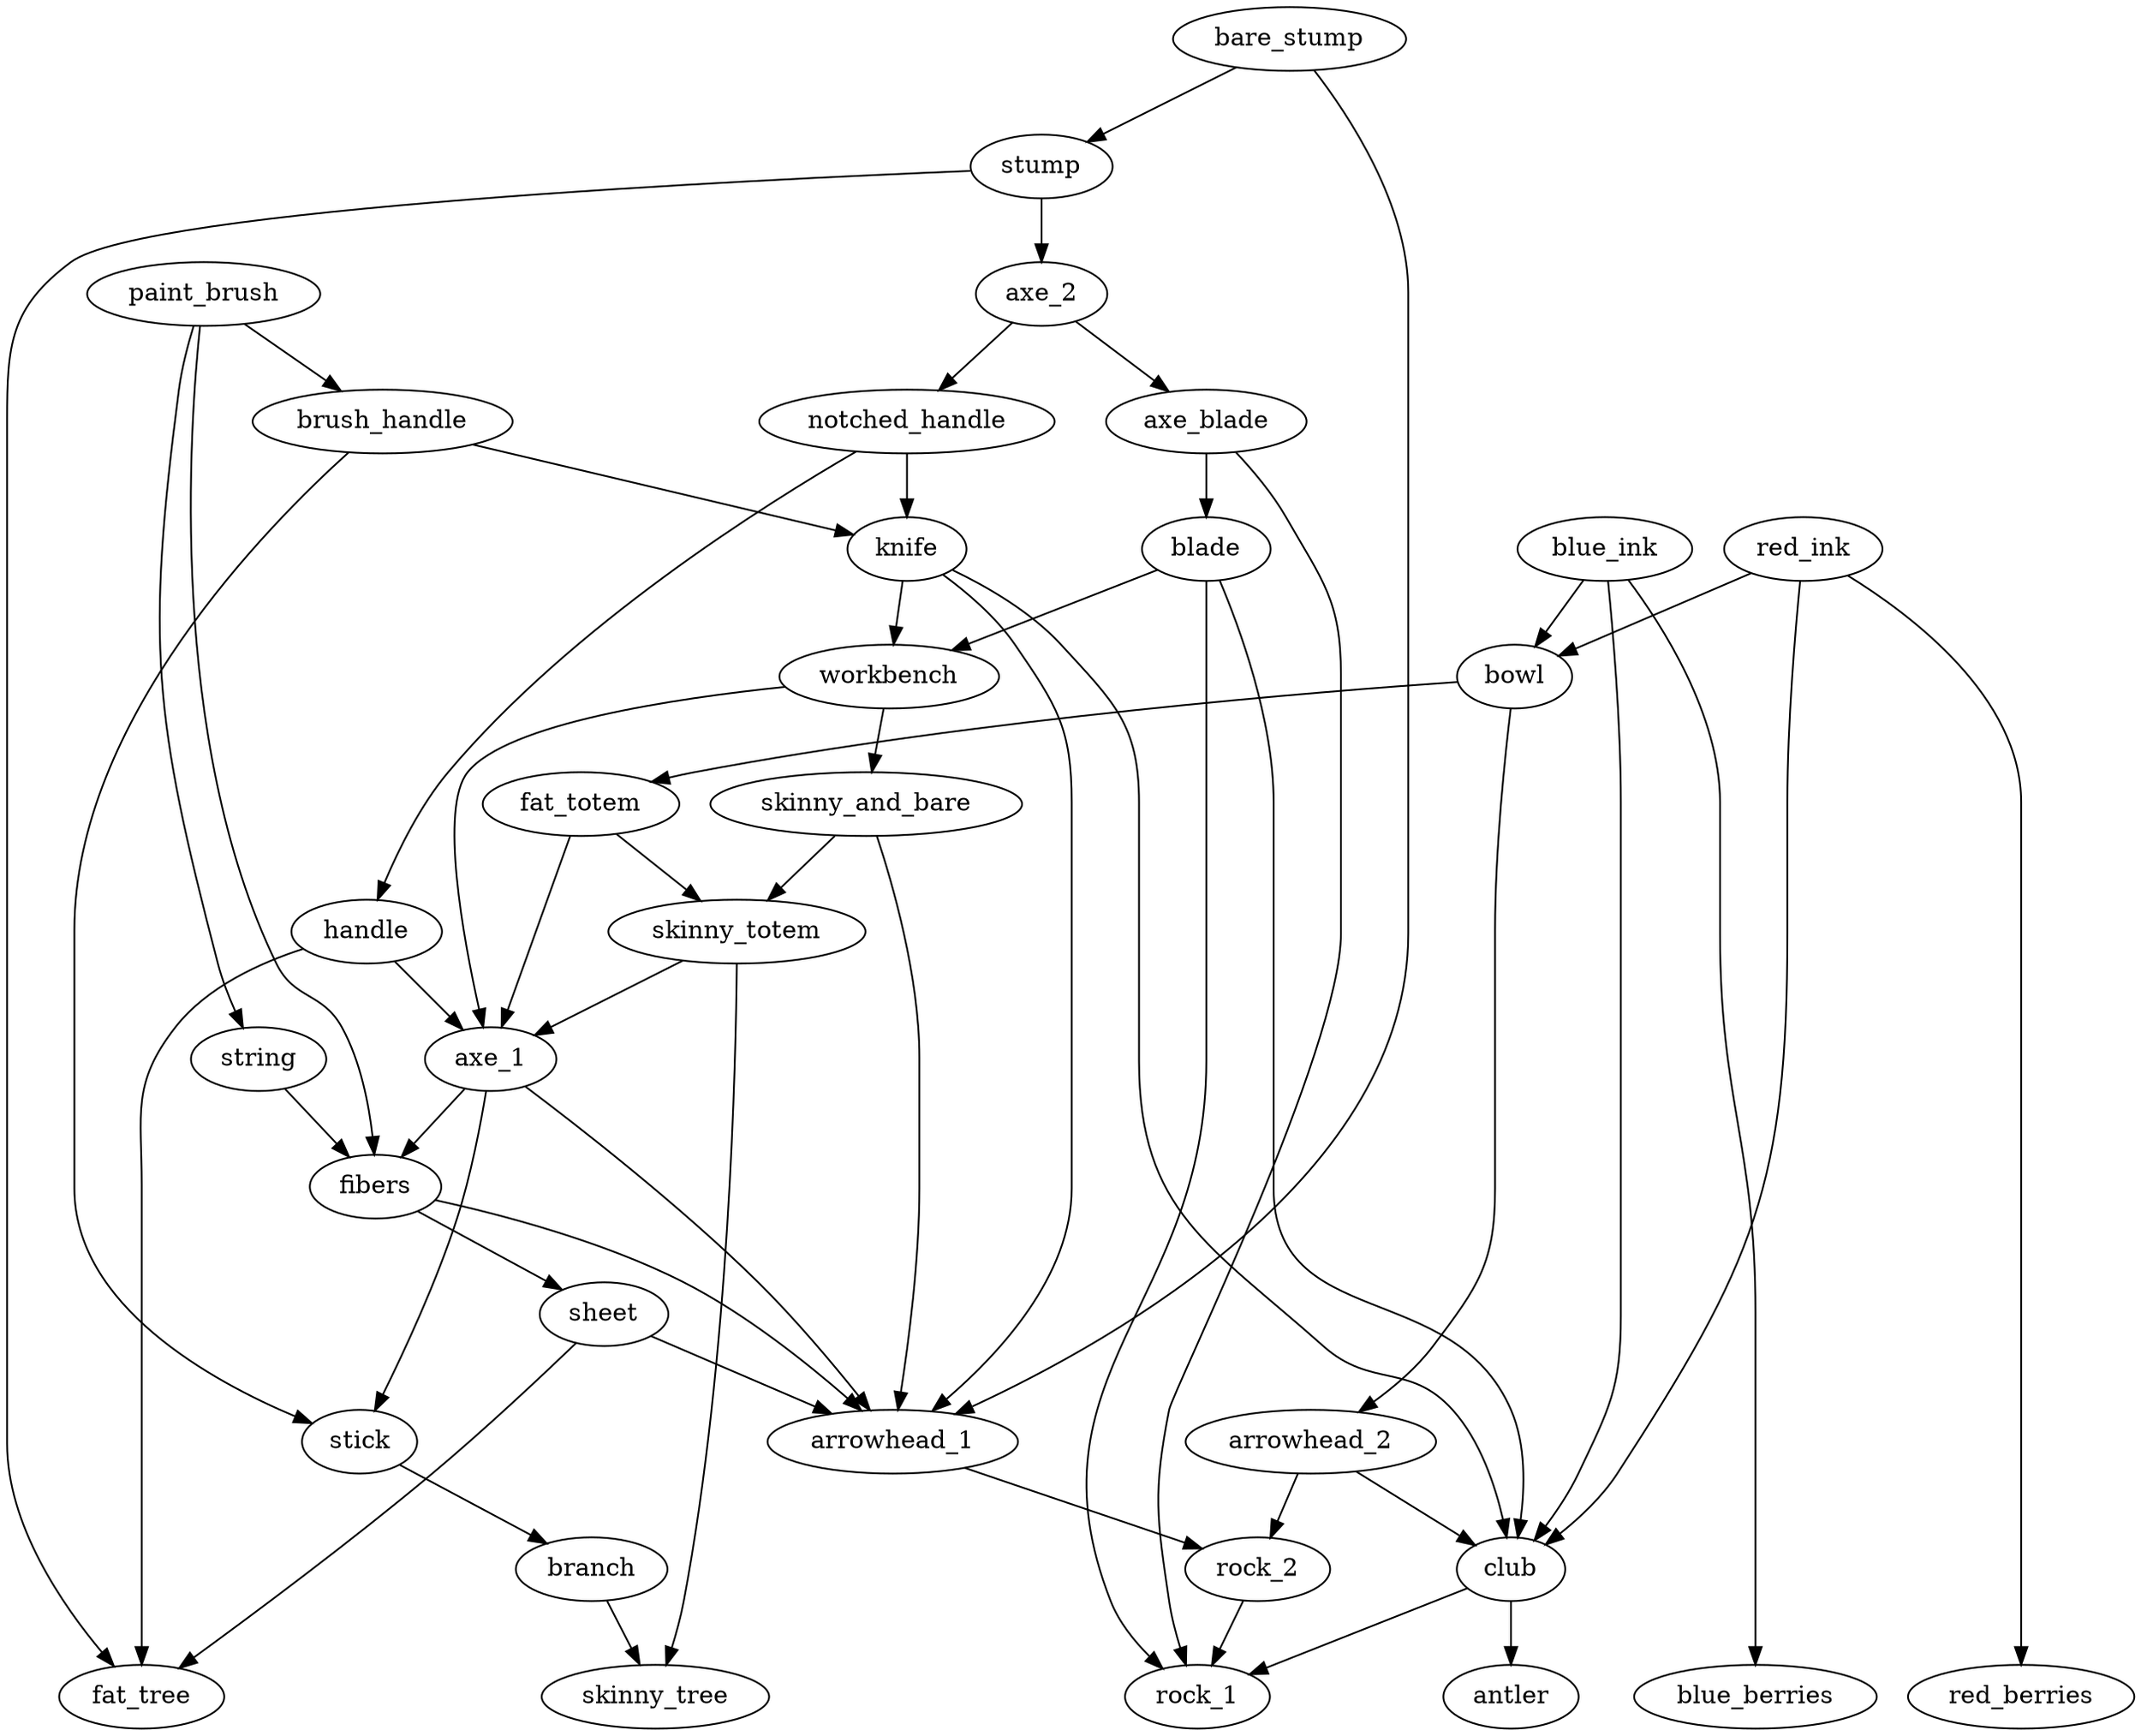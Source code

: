 digraph {
	{rank=same fat_tree antler rock_1 blue_berries skinny_tree red_berries}
		stump -> fat_tree
		sheet -> fat_tree
		handle -> fat_tree
		club -> antler
		axe_blade -> rock_1
		blade -> rock_1
		club -> rock_1
		rock_2 -> rock_1
		blue_ink -> blue_berries
		skinny_totem -> skinny_tree
		branch -> skinny_tree
		red_ink -> red_berries
	{rank=same branch club rock_2}
		stick -> branch
		red_ink -> club
		blade -> club
		arrowhead_2 -> club
		blue_ink -> club
		knife -> club
		arrowhead_2 -> rock_2
		arrowhead_1 -> rock_2
	{rank=same stick arrowhead_2 arrowhead_1}
		brush_handle -> stick
		axe_1 -> stick
		bowl -> arrowhead_2
		skinny_and_bare -> arrowhead_1
		axe_1 -> arrowhead_1
		bare_stump -> arrowhead_1
		fibers -> arrowhead_1
		sheet -> arrowhead_1
		knife -> arrowhead_1
	{rank=same sheet}
		fibers -> sheet
	{rank=same fibers}
		string -> fibers
		axe_1 -> fibers
		paint_brush -> fibers
	{rank=same string axe_1}
		paint_brush -> string
		skinny_totem -> axe_1
		workbench -> axe_1
		fat_totem -> axe_1
		handle -> axe_1
	{rank=same skinny_totem handle}
		skinny_and_bare -> skinny_totem
		fat_totem -> skinny_totem
		notched_handle -> handle
	{rank=same skinny_and_bare fat_totem}
		workbench -> skinny_and_bare
		bowl -> fat_totem
	{rank=same workbench bowl}
		blade -> workbench
		knife -> workbench
		red_ink -> bowl
		blue_ink -> bowl
	{rank=same red_ink blade blue_ink knife}
		axe_blade -> blade
		notched_handle -> knife
		brush_handle -> knife
	{rank=same axe_blade notched_handle brush_handle}
		axe_2 -> axe_blade
		axe_2 -> notched_handle
		paint_brush -> brush_handle
	{rank=same axe_2 paint_brush}
		stump -> axe_2
	{rank=same stump}
		bare_stump -> stump
	{rank=same bare_stump}
}
